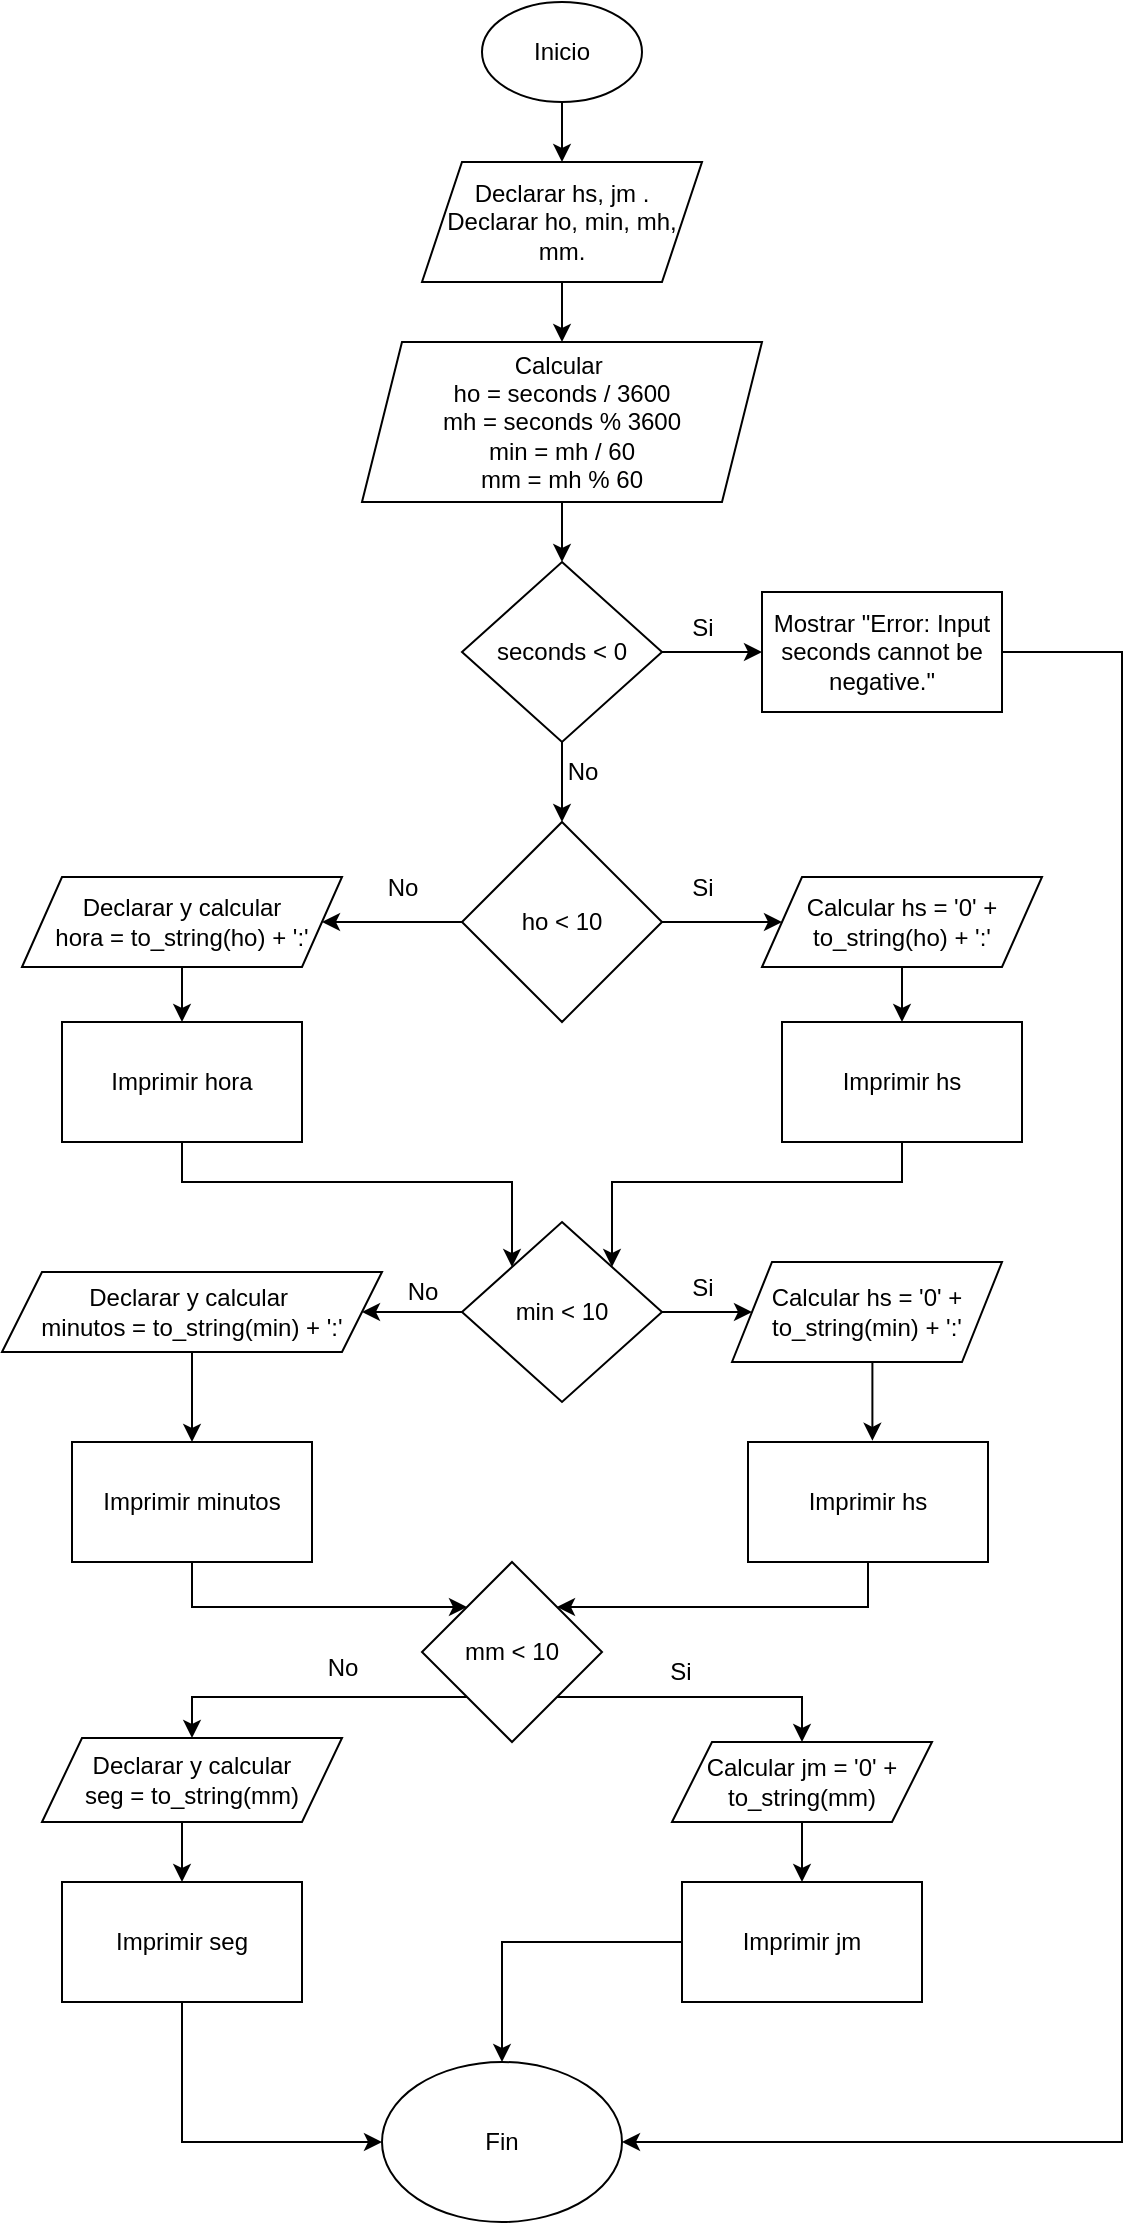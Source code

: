 <mxfile version="24.3.1" type="github">
  <diagram id="C5RBs43oDa-KdzZeNtuy" name="Page-1">
    <mxGraphModel dx="1050" dy="557" grid="1" gridSize="10" guides="1" tooltips="1" connect="1" arrows="1" fold="1" page="1" pageScale="1" pageWidth="827" pageHeight="1169" math="0" shadow="0">
      <root>
        <mxCell id="WIyWlLk6GJQsqaUBKTNV-0" />
        <mxCell id="WIyWlLk6GJQsqaUBKTNV-1" parent="WIyWlLk6GJQsqaUBKTNV-0" />
        <mxCell id="vQKT2qaqnEynrrxWTKrF-2" style="edgeStyle=orthogonalEdgeStyle;rounded=0;orthogonalLoop=1;jettySize=auto;html=1;exitX=0.5;exitY=1;exitDx=0;exitDy=0;entryX=0.5;entryY=0;entryDx=0;entryDy=0;" edge="1" parent="WIyWlLk6GJQsqaUBKTNV-1" source="vQKT2qaqnEynrrxWTKrF-0" target="vQKT2qaqnEynrrxWTKrF-1">
          <mxGeometry relative="1" as="geometry" />
        </mxCell>
        <mxCell id="vQKT2qaqnEynrrxWTKrF-0" value="Inicio" style="ellipse;whiteSpace=wrap;html=1;" vertex="1" parent="WIyWlLk6GJQsqaUBKTNV-1">
          <mxGeometry x="330" width="80" height="50" as="geometry" />
        </mxCell>
        <mxCell id="vQKT2qaqnEynrrxWTKrF-4" style="edgeStyle=orthogonalEdgeStyle;rounded=0;orthogonalLoop=1;jettySize=auto;html=1;exitX=0.5;exitY=1;exitDx=0;exitDy=0;" edge="1" parent="WIyWlLk6GJQsqaUBKTNV-1" source="vQKT2qaqnEynrrxWTKrF-1" target="vQKT2qaqnEynrrxWTKrF-3">
          <mxGeometry relative="1" as="geometry" />
        </mxCell>
        <mxCell id="vQKT2qaqnEynrrxWTKrF-1" value="Declarar hs, jm .&lt;div&gt;Declarar ho, min, mh, mm.&lt;/div&gt;" style="shape=parallelogram;perimeter=parallelogramPerimeter;whiteSpace=wrap;html=1;fixedSize=1;" vertex="1" parent="WIyWlLk6GJQsqaUBKTNV-1">
          <mxGeometry x="300" y="80" width="140" height="60" as="geometry" />
        </mxCell>
        <mxCell id="vQKT2qaqnEynrrxWTKrF-7" style="edgeStyle=orthogonalEdgeStyle;rounded=0;orthogonalLoop=1;jettySize=auto;html=1;exitX=0.5;exitY=1;exitDx=0;exitDy=0;" edge="1" parent="WIyWlLk6GJQsqaUBKTNV-1" source="vQKT2qaqnEynrrxWTKrF-3" target="vQKT2qaqnEynrrxWTKrF-6">
          <mxGeometry relative="1" as="geometry" />
        </mxCell>
        <mxCell id="vQKT2qaqnEynrrxWTKrF-3" value="Calcular&amp;nbsp;&lt;div&gt;&lt;span style=&quot;background-color: initial;&quot;&gt;ho = seconds / 3600&lt;/span&gt;&lt;div&gt;mh = seconds % 3600&lt;/div&gt;&lt;div&gt;min = mh / 60&lt;/div&gt;&lt;div&gt;mm = mh % 60&lt;/div&gt;&lt;/div&gt;" style="shape=parallelogram;perimeter=parallelogramPerimeter;whiteSpace=wrap;html=1;fixedSize=1;" vertex="1" parent="WIyWlLk6GJQsqaUBKTNV-1">
          <mxGeometry x="270" y="170" width="200" height="80" as="geometry" />
        </mxCell>
        <mxCell id="vQKT2qaqnEynrrxWTKrF-11" style="edgeStyle=orthogonalEdgeStyle;rounded=0;orthogonalLoop=1;jettySize=auto;html=1;exitX=0.5;exitY=1;exitDx=0;exitDy=0;entryX=0.5;entryY=0;entryDx=0;entryDy=0;" edge="1" parent="WIyWlLk6GJQsqaUBKTNV-1" source="vQKT2qaqnEynrrxWTKrF-6" target="vQKT2qaqnEynrrxWTKrF-9">
          <mxGeometry relative="1" as="geometry" />
        </mxCell>
        <mxCell id="vQKT2qaqnEynrrxWTKrF-13" style="edgeStyle=orthogonalEdgeStyle;rounded=0;orthogonalLoop=1;jettySize=auto;html=1;exitX=1;exitY=0.5;exitDx=0;exitDy=0;entryX=0;entryY=0.5;entryDx=0;entryDy=0;" edge="1" parent="WIyWlLk6GJQsqaUBKTNV-1" source="vQKT2qaqnEynrrxWTKrF-6" target="vQKT2qaqnEynrrxWTKrF-12">
          <mxGeometry relative="1" as="geometry" />
        </mxCell>
        <mxCell id="vQKT2qaqnEynrrxWTKrF-6" value="seconds &amp;lt; 0" style="rhombus;whiteSpace=wrap;html=1;" vertex="1" parent="WIyWlLk6GJQsqaUBKTNV-1">
          <mxGeometry x="320" y="280" width="100" height="90" as="geometry" />
        </mxCell>
        <mxCell id="vQKT2qaqnEynrrxWTKrF-15" style="edgeStyle=orthogonalEdgeStyle;rounded=0;orthogonalLoop=1;jettySize=auto;html=1;exitX=1;exitY=0.5;exitDx=0;exitDy=0;entryX=0;entryY=0.5;entryDx=0;entryDy=0;" edge="1" parent="WIyWlLk6GJQsqaUBKTNV-1" source="vQKT2qaqnEynrrxWTKrF-9" target="vQKT2qaqnEynrrxWTKrF-14">
          <mxGeometry relative="1" as="geometry" />
        </mxCell>
        <mxCell id="vQKT2qaqnEynrrxWTKrF-19" style="edgeStyle=orthogonalEdgeStyle;rounded=0;orthogonalLoop=1;jettySize=auto;html=1;exitX=0;exitY=0.5;exitDx=0;exitDy=0;entryX=1;entryY=0.5;entryDx=0;entryDy=0;" edge="1" parent="WIyWlLk6GJQsqaUBKTNV-1" source="vQKT2qaqnEynrrxWTKrF-9" target="vQKT2qaqnEynrrxWTKrF-18">
          <mxGeometry relative="1" as="geometry" />
        </mxCell>
        <mxCell id="vQKT2qaqnEynrrxWTKrF-9" value="ho &amp;lt; 10" style="rhombus;whiteSpace=wrap;html=1;" vertex="1" parent="WIyWlLk6GJQsqaUBKTNV-1">
          <mxGeometry x="320" y="410" width="100" height="100" as="geometry" />
        </mxCell>
        <mxCell id="vQKT2qaqnEynrrxWTKrF-63" style="edgeStyle=orthogonalEdgeStyle;rounded=0;orthogonalLoop=1;jettySize=auto;html=1;exitX=1;exitY=0.5;exitDx=0;exitDy=0;entryX=1;entryY=0.5;entryDx=0;entryDy=0;" edge="1" parent="WIyWlLk6GJQsqaUBKTNV-1" source="vQKT2qaqnEynrrxWTKrF-12" target="vQKT2qaqnEynrrxWTKrF-60">
          <mxGeometry relative="1" as="geometry">
            <Array as="points">
              <mxPoint x="650" y="325" />
              <mxPoint x="650" y="1070" />
            </Array>
          </mxGeometry>
        </mxCell>
        <mxCell id="vQKT2qaqnEynrrxWTKrF-12" value="Mostrar &quot;Error: Input seconds cannot be negative.&quot;" style="rounded=0;whiteSpace=wrap;html=1;" vertex="1" parent="WIyWlLk6GJQsqaUBKTNV-1">
          <mxGeometry x="470" y="295" width="120" height="60" as="geometry" />
        </mxCell>
        <mxCell id="vQKT2qaqnEynrrxWTKrF-25" style="edgeStyle=orthogonalEdgeStyle;rounded=0;orthogonalLoop=1;jettySize=auto;html=1;exitX=0.5;exitY=1;exitDx=0;exitDy=0;entryX=0.5;entryY=0;entryDx=0;entryDy=0;" edge="1" parent="WIyWlLk6GJQsqaUBKTNV-1" source="vQKT2qaqnEynrrxWTKrF-14" target="vQKT2qaqnEynrrxWTKrF-22">
          <mxGeometry relative="1" as="geometry" />
        </mxCell>
        <mxCell id="vQKT2qaqnEynrrxWTKrF-14" value="Calcular&amp;nbsp;hs = &#39;0&#39; + to_string(ho) + &#39;:&#39;" style="shape=parallelogram;perimeter=parallelogramPerimeter;whiteSpace=wrap;html=1;fixedSize=1;" vertex="1" parent="WIyWlLk6GJQsqaUBKTNV-1">
          <mxGeometry x="470" y="437.5" width="140" height="45" as="geometry" />
        </mxCell>
        <mxCell id="vQKT2qaqnEynrrxWTKrF-16" value="Si" style="text;html=1;align=center;verticalAlign=middle;resizable=0;points=[];autosize=1;strokeColor=none;fillColor=none;" vertex="1" parent="WIyWlLk6GJQsqaUBKTNV-1">
          <mxGeometry x="425" y="298" width="30" height="30" as="geometry" />
        </mxCell>
        <mxCell id="vQKT2qaqnEynrrxWTKrF-17" value="No" style="text;html=1;align=center;verticalAlign=middle;resizable=0;points=[];autosize=1;strokeColor=none;fillColor=none;" vertex="1" parent="WIyWlLk6GJQsqaUBKTNV-1">
          <mxGeometry x="360" y="370" width="40" height="30" as="geometry" />
        </mxCell>
        <mxCell id="vQKT2qaqnEynrrxWTKrF-24" style="edgeStyle=orthogonalEdgeStyle;rounded=0;orthogonalLoop=1;jettySize=auto;html=1;exitX=0.5;exitY=1;exitDx=0;exitDy=0;" edge="1" parent="WIyWlLk6GJQsqaUBKTNV-1" source="vQKT2qaqnEynrrxWTKrF-18" target="vQKT2qaqnEynrrxWTKrF-23">
          <mxGeometry relative="1" as="geometry" />
        </mxCell>
        <mxCell id="vQKT2qaqnEynrrxWTKrF-18" value="Declarar y calcular&lt;div&gt;hora = to_string(ho) + &#39;:&#39;&lt;br&gt;&lt;/div&gt;" style="shape=parallelogram;perimeter=parallelogramPerimeter;whiteSpace=wrap;html=1;fixedSize=1;" vertex="1" parent="WIyWlLk6GJQsqaUBKTNV-1">
          <mxGeometry x="100" y="437.5" width="160" height="45" as="geometry" />
        </mxCell>
        <mxCell id="vQKT2qaqnEynrrxWTKrF-20" value="Si" style="text;html=1;align=center;verticalAlign=middle;resizable=0;points=[];autosize=1;strokeColor=none;fillColor=none;" vertex="1" parent="WIyWlLk6GJQsqaUBKTNV-1">
          <mxGeometry x="425" y="428" width="30" height="30" as="geometry" />
        </mxCell>
        <mxCell id="vQKT2qaqnEynrrxWTKrF-21" value="No" style="text;html=1;align=center;verticalAlign=middle;resizable=0;points=[];autosize=1;strokeColor=none;fillColor=none;" vertex="1" parent="WIyWlLk6GJQsqaUBKTNV-1">
          <mxGeometry x="270" y="428" width="40" height="30" as="geometry" />
        </mxCell>
        <mxCell id="vQKT2qaqnEynrrxWTKrF-28" style="edgeStyle=orthogonalEdgeStyle;rounded=0;orthogonalLoop=1;jettySize=auto;html=1;exitX=0.5;exitY=1;exitDx=0;exitDy=0;entryX=1;entryY=0;entryDx=0;entryDy=0;" edge="1" parent="WIyWlLk6GJQsqaUBKTNV-1" source="vQKT2qaqnEynrrxWTKrF-22" target="vQKT2qaqnEynrrxWTKrF-26">
          <mxGeometry relative="1" as="geometry" />
        </mxCell>
        <mxCell id="vQKT2qaqnEynrrxWTKrF-22" value="Imprimir hs" style="rounded=0;whiteSpace=wrap;html=1;" vertex="1" parent="WIyWlLk6GJQsqaUBKTNV-1">
          <mxGeometry x="480" y="510" width="120" height="60" as="geometry" />
        </mxCell>
        <mxCell id="vQKT2qaqnEynrrxWTKrF-27" style="edgeStyle=orthogonalEdgeStyle;rounded=0;orthogonalLoop=1;jettySize=auto;html=1;exitX=0.5;exitY=1;exitDx=0;exitDy=0;entryX=0;entryY=0;entryDx=0;entryDy=0;" edge="1" parent="WIyWlLk6GJQsqaUBKTNV-1" source="vQKT2qaqnEynrrxWTKrF-23" target="vQKT2qaqnEynrrxWTKrF-26">
          <mxGeometry relative="1" as="geometry" />
        </mxCell>
        <mxCell id="vQKT2qaqnEynrrxWTKrF-23" value="Imprimir hora" style="rounded=0;whiteSpace=wrap;html=1;" vertex="1" parent="WIyWlLk6GJQsqaUBKTNV-1">
          <mxGeometry x="120" y="510" width="120" height="60" as="geometry" />
        </mxCell>
        <mxCell id="vQKT2qaqnEynrrxWTKrF-30" style="edgeStyle=orthogonalEdgeStyle;rounded=0;orthogonalLoop=1;jettySize=auto;html=1;exitX=1;exitY=0.5;exitDx=0;exitDy=0;entryX=0;entryY=0.5;entryDx=0;entryDy=0;" edge="1" parent="WIyWlLk6GJQsqaUBKTNV-1" source="vQKT2qaqnEynrrxWTKrF-26" target="vQKT2qaqnEynrrxWTKrF-29">
          <mxGeometry relative="1" as="geometry" />
        </mxCell>
        <mxCell id="vQKT2qaqnEynrrxWTKrF-34" style="edgeStyle=orthogonalEdgeStyle;rounded=0;orthogonalLoop=1;jettySize=auto;html=1;exitX=0;exitY=0.5;exitDx=0;exitDy=0;entryX=1;entryY=0.5;entryDx=0;entryDy=0;" edge="1" parent="WIyWlLk6GJQsqaUBKTNV-1" source="vQKT2qaqnEynrrxWTKrF-26" target="vQKT2qaqnEynrrxWTKrF-33">
          <mxGeometry relative="1" as="geometry" />
        </mxCell>
        <mxCell id="vQKT2qaqnEynrrxWTKrF-26" value="min &amp;lt; 10" style="rhombus;whiteSpace=wrap;html=1;" vertex="1" parent="WIyWlLk6GJQsqaUBKTNV-1">
          <mxGeometry x="320" y="610" width="100" height="90" as="geometry" />
        </mxCell>
        <mxCell id="vQKT2qaqnEynrrxWTKrF-29" value="Calcular&amp;nbsp;hs = &#39;0&#39; + to_string(min) + &#39;:&#39;" style="shape=parallelogram;perimeter=parallelogramPerimeter;whiteSpace=wrap;html=1;fixedSize=1;" vertex="1" parent="WIyWlLk6GJQsqaUBKTNV-1">
          <mxGeometry x="455" y="630" width="135" height="50" as="geometry" />
        </mxCell>
        <mxCell id="vQKT2qaqnEynrrxWTKrF-31" value="Si" style="text;html=1;align=center;verticalAlign=middle;resizable=0;points=[];autosize=1;strokeColor=none;fillColor=none;" vertex="1" parent="WIyWlLk6GJQsqaUBKTNV-1">
          <mxGeometry x="425" y="628" width="30" height="30" as="geometry" />
        </mxCell>
        <mxCell id="vQKT2qaqnEynrrxWTKrF-40" style="edgeStyle=orthogonalEdgeStyle;rounded=0;orthogonalLoop=1;jettySize=auto;html=1;exitX=0.5;exitY=1;exitDx=0;exitDy=0;entryX=0.5;entryY=0;entryDx=0;entryDy=0;" edge="1" parent="WIyWlLk6GJQsqaUBKTNV-1" source="vQKT2qaqnEynrrxWTKrF-33">
          <mxGeometry relative="1" as="geometry">
            <mxPoint x="185" y="720" as="targetPoint" />
          </mxGeometry>
        </mxCell>
        <mxCell id="vQKT2qaqnEynrrxWTKrF-33" value="Declarar y calcular&amp;nbsp;&lt;div&gt;minutos = to_string(min) + &#39;:&#39;&lt;br&gt;&lt;/div&gt;" style="shape=parallelogram;perimeter=parallelogramPerimeter;whiteSpace=wrap;html=1;fixedSize=1;" vertex="1" parent="WIyWlLk6GJQsqaUBKTNV-1">
          <mxGeometry x="90" y="635" width="190" height="40" as="geometry" />
        </mxCell>
        <mxCell id="vQKT2qaqnEynrrxWTKrF-35" value="No" style="text;html=1;align=center;verticalAlign=middle;resizable=0;points=[];autosize=1;strokeColor=none;fillColor=none;" vertex="1" parent="WIyWlLk6GJQsqaUBKTNV-1">
          <mxGeometry x="280" y="630" width="40" height="30" as="geometry" />
        </mxCell>
        <mxCell id="vQKT2qaqnEynrrxWTKrF-38" style="edgeStyle=orthogonalEdgeStyle;rounded=0;orthogonalLoop=1;jettySize=auto;html=1;exitX=0.5;exitY=1;exitDx=0;exitDy=0;entryX=0.585;entryY=-0.01;entryDx=0;entryDy=0;entryPerimeter=0;" edge="1" parent="WIyWlLk6GJQsqaUBKTNV-1" source="vQKT2qaqnEynrrxWTKrF-29">
          <mxGeometry relative="1" as="geometry">
            <mxPoint x="525.2" y="719.4" as="targetPoint" />
          </mxGeometry>
        </mxCell>
        <mxCell id="vQKT2qaqnEynrrxWTKrF-49" style="edgeStyle=orthogonalEdgeStyle;rounded=0;orthogonalLoop=1;jettySize=auto;html=1;exitX=0;exitY=1;exitDx=0;exitDy=0;entryX=0.5;entryY=0;entryDx=0;entryDy=0;" edge="1" parent="WIyWlLk6GJQsqaUBKTNV-1" source="vQKT2qaqnEynrrxWTKrF-41" target="vQKT2qaqnEynrrxWTKrF-48">
          <mxGeometry relative="1" as="geometry" />
        </mxCell>
        <mxCell id="vQKT2qaqnEynrrxWTKrF-50" style="edgeStyle=orthogonalEdgeStyle;rounded=0;orthogonalLoop=1;jettySize=auto;html=1;exitX=1;exitY=1;exitDx=0;exitDy=0;entryX=0.5;entryY=0;entryDx=0;entryDy=0;" edge="1" parent="WIyWlLk6GJQsqaUBKTNV-1" source="vQKT2qaqnEynrrxWTKrF-41" target="vQKT2qaqnEynrrxWTKrF-44">
          <mxGeometry relative="1" as="geometry" />
        </mxCell>
        <mxCell id="vQKT2qaqnEynrrxWTKrF-41" value="mm &amp;lt; 10" style="rhombus;whiteSpace=wrap;html=1;" vertex="1" parent="WIyWlLk6GJQsqaUBKTNV-1">
          <mxGeometry x="300" y="780" width="90" height="90" as="geometry" />
        </mxCell>
        <mxCell id="vQKT2qaqnEynrrxWTKrF-53" style="edgeStyle=orthogonalEdgeStyle;rounded=0;orthogonalLoop=1;jettySize=auto;html=1;exitX=0.5;exitY=1;exitDx=0;exitDy=0;entryX=0.5;entryY=0;entryDx=0;entryDy=0;" edge="1" parent="WIyWlLk6GJQsqaUBKTNV-1" source="vQKT2qaqnEynrrxWTKrF-44" target="vQKT2qaqnEynrrxWTKrF-52">
          <mxGeometry relative="1" as="geometry" />
        </mxCell>
        <mxCell id="vQKT2qaqnEynrrxWTKrF-44" value="Calcular&amp;nbsp;jm = &#39;0&#39; + to_string(mm)" style="shape=parallelogram;perimeter=parallelogramPerimeter;whiteSpace=wrap;html=1;fixedSize=1;" vertex="1" parent="WIyWlLk6GJQsqaUBKTNV-1">
          <mxGeometry x="425" y="870" width="130" height="40" as="geometry" />
        </mxCell>
        <mxCell id="vQKT2qaqnEynrrxWTKrF-46" value="Si" style="text;html=1;align=center;verticalAlign=middle;resizable=0;points=[];autosize=1;strokeColor=none;fillColor=none;" vertex="1" parent="WIyWlLk6GJQsqaUBKTNV-1">
          <mxGeometry x="414" y="820" width="30" height="30" as="geometry" />
        </mxCell>
        <mxCell id="vQKT2qaqnEynrrxWTKrF-55" style="edgeStyle=orthogonalEdgeStyle;rounded=0;orthogonalLoop=1;jettySize=auto;html=1;exitX=0.5;exitY=1;exitDx=0;exitDy=0;entryX=0.5;entryY=0;entryDx=0;entryDy=0;" edge="1" parent="WIyWlLk6GJQsqaUBKTNV-1" source="vQKT2qaqnEynrrxWTKrF-48" target="vQKT2qaqnEynrrxWTKrF-54">
          <mxGeometry relative="1" as="geometry" />
        </mxCell>
        <mxCell id="vQKT2qaqnEynrrxWTKrF-48" value="Declarar y calcular&lt;div&gt;seg = to_string(mm)&lt;br&gt;&lt;/div&gt;" style="shape=parallelogram;perimeter=parallelogramPerimeter;whiteSpace=wrap;html=1;fixedSize=1;" vertex="1" parent="WIyWlLk6GJQsqaUBKTNV-1">
          <mxGeometry x="110" y="868" width="150" height="42" as="geometry" />
        </mxCell>
        <mxCell id="vQKT2qaqnEynrrxWTKrF-51" value="No" style="text;html=1;align=center;verticalAlign=middle;resizable=0;points=[];autosize=1;strokeColor=none;fillColor=none;" vertex="1" parent="WIyWlLk6GJQsqaUBKTNV-1">
          <mxGeometry x="240" y="818" width="40" height="30" as="geometry" />
        </mxCell>
        <mxCell id="vQKT2qaqnEynrrxWTKrF-62" style="edgeStyle=orthogonalEdgeStyle;rounded=0;orthogonalLoop=1;jettySize=auto;html=1;exitX=0;exitY=0.5;exitDx=0;exitDy=0;entryX=0.5;entryY=0;entryDx=0;entryDy=0;" edge="1" parent="WIyWlLk6GJQsqaUBKTNV-1" source="vQKT2qaqnEynrrxWTKrF-52" target="vQKT2qaqnEynrrxWTKrF-60">
          <mxGeometry relative="1" as="geometry" />
        </mxCell>
        <mxCell id="vQKT2qaqnEynrrxWTKrF-52" value="Imprimir jm" style="rounded=0;whiteSpace=wrap;html=1;" vertex="1" parent="WIyWlLk6GJQsqaUBKTNV-1">
          <mxGeometry x="430" y="940" width="120" height="60" as="geometry" />
        </mxCell>
        <mxCell id="vQKT2qaqnEynrrxWTKrF-61" style="edgeStyle=orthogonalEdgeStyle;rounded=0;orthogonalLoop=1;jettySize=auto;html=1;exitX=0.5;exitY=1;exitDx=0;exitDy=0;entryX=0;entryY=0.5;entryDx=0;entryDy=0;" edge="1" parent="WIyWlLk6GJQsqaUBKTNV-1" source="vQKT2qaqnEynrrxWTKrF-54" target="vQKT2qaqnEynrrxWTKrF-60">
          <mxGeometry relative="1" as="geometry" />
        </mxCell>
        <mxCell id="vQKT2qaqnEynrrxWTKrF-54" value="Imprimir seg" style="rounded=0;whiteSpace=wrap;html=1;" vertex="1" parent="WIyWlLk6GJQsqaUBKTNV-1">
          <mxGeometry x="120" y="940" width="120" height="60" as="geometry" />
        </mxCell>
        <mxCell id="vQKT2qaqnEynrrxWTKrF-58" style="edgeStyle=orthogonalEdgeStyle;rounded=0;orthogonalLoop=1;jettySize=auto;html=1;exitX=0.5;exitY=1;exitDx=0;exitDy=0;entryX=0;entryY=0;entryDx=0;entryDy=0;" edge="1" parent="WIyWlLk6GJQsqaUBKTNV-1" source="vQKT2qaqnEynrrxWTKrF-56" target="vQKT2qaqnEynrrxWTKrF-41">
          <mxGeometry relative="1" as="geometry" />
        </mxCell>
        <mxCell id="vQKT2qaqnEynrrxWTKrF-56" value="Imprimir minutos" style="rounded=0;whiteSpace=wrap;html=1;" vertex="1" parent="WIyWlLk6GJQsqaUBKTNV-1">
          <mxGeometry x="125" y="720" width="120" height="60" as="geometry" />
        </mxCell>
        <mxCell id="vQKT2qaqnEynrrxWTKrF-59" style="edgeStyle=orthogonalEdgeStyle;rounded=0;orthogonalLoop=1;jettySize=auto;html=1;exitX=0.5;exitY=1;exitDx=0;exitDy=0;entryX=1;entryY=0;entryDx=0;entryDy=0;" edge="1" parent="WIyWlLk6GJQsqaUBKTNV-1" source="vQKT2qaqnEynrrxWTKrF-57" target="vQKT2qaqnEynrrxWTKrF-41">
          <mxGeometry relative="1" as="geometry" />
        </mxCell>
        <mxCell id="vQKT2qaqnEynrrxWTKrF-57" value="Imprimir hs" style="rounded=0;whiteSpace=wrap;html=1;" vertex="1" parent="WIyWlLk6GJQsqaUBKTNV-1">
          <mxGeometry x="463" y="720" width="120" height="60" as="geometry" />
        </mxCell>
        <mxCell id="vQKT2qaqnEynrrxWTKrF-60" value="Fin" style="ellipse;whiteSpace=wrap;html=1;" vertex="1" parent="WIyWlLk6GJQsqaUBKTNV-1">
          <mxGeometry x="280" y="1030" width="120" height="80" as="geometry" />
        </mxCell>
      </root>
    </mxGraphModel>
  </diagram>
</mxfile>
